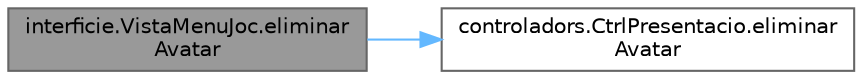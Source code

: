 digraph "interficie.VistaMenuJoc.eliminarAvatar"
{
 // INTERACTIVE_SVG=YES
 // LATEX_PDF_SIZE
  bgcolor="transparent";
  edge [fontname=Helvetica,fontsize=10,labelfontname=Helvetica,labelfontsize=10];
  node [fontname=Helvetica,fontsize=10,shape=box,height=0.2,width=0.4];
  rankdir="LR";
  Node1 [id="Node000001",label="interficie.VistaMenuJoc.eliminar\lAvatar",height=0.2,width=0.4,color="gray40", fillcolor="grey60", style="filled", fontcolor="black",tooltip="Lògica per eliminar un avatar."];
  Node1 -> Node2 [id="edge1_Node000001_Node000002",color="steelblue1",style="solid",tooltip=" "];
  Node2 [id="Node000002",label="controladors.CtrlPresentacio.eliminar\lAvatar",height=0.2,width=0.4,color="grey40", fillcolor="white", style="filled",URL="$classcontroladors_1_1_ctrl_presentacio.html#aad294011837fffb35248b3d654be5102",tooltip="Elimina un avatar del sistema."];
}
